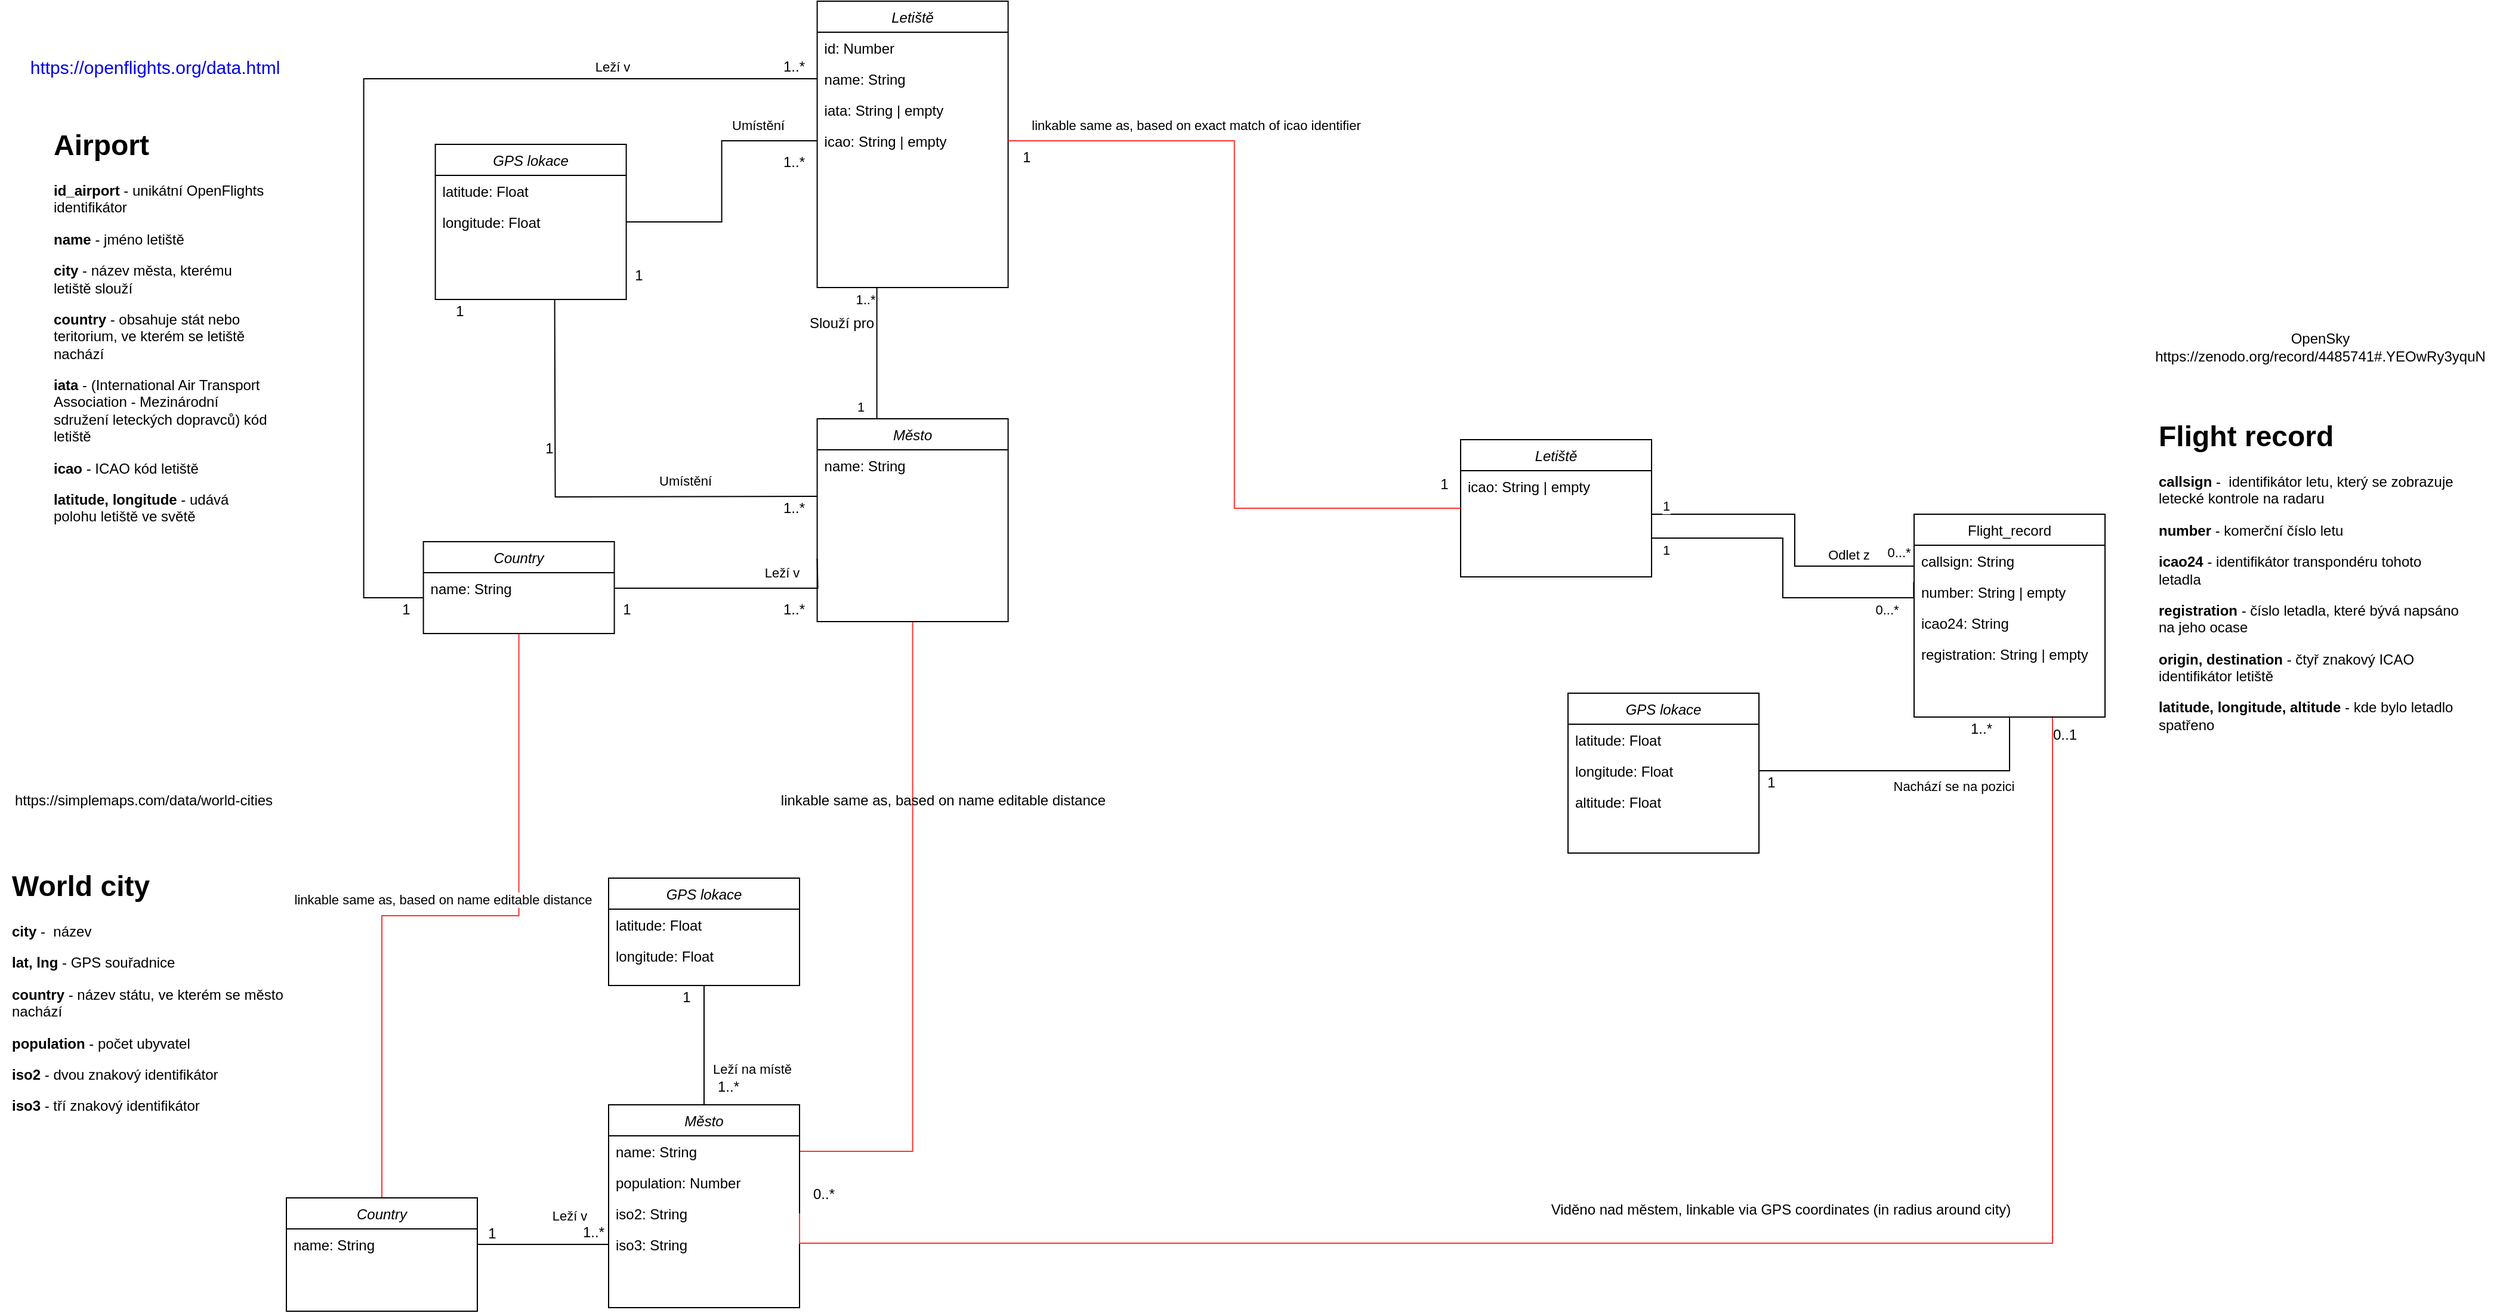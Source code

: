<mxfile version="20.6.2" type="google"><diagram id="C5RBs43oDa-KdzZeNtuy" name="Page-1"><mxGraphModel grid="1" page="1" gridSize="10" guides="1" tooltips="1" connect="1" arrows="1" fold="1" pageScale="1" pageWidth="827" pageHeight="1169" math="0" shadow="0"><root><mxCell id="WIyWlLk6GJQsqaUBKTNV-0"/><mxCell id="WIyWlLk6GJQsqaUBKTNV-1" parent="WIyWlLk6GJQsqaUBKTNV-0"/><mxCell id="Nu6VzyHJ0D7kcy4zDyPc-19" value="OpenSky&lt;br&gt;https://zenodo.org/record/4485741#.YEOwRy3yquN" style="text;html=1;align=center;verticalAlign=middle;resizable=0;points=[];autosize=1;strokeColor=none;fillColor=none;" vertex="1" parent="WIyWlLk6GJQsqaUBKTNV-1"><mxGeometry x="984" y="325" width="300" height="40" as="geometry"/></mxCell><mxCell id="Nu6VzyHJ0D7kcy4zDyPc-31" value="https://simplemaps.com/data/world-cities" style="text;html=1;align=center;verticalAlign=middle;resizable=0;points=[];autosize=1;strokeColor=none;fillColor=none;" vertex="1" parent="WIyWlLk6GJQsqaUBKTNV-1"><mxGeometry x="-810" y="710" width="240" height="30" as="geometry"/></mxCell><mxCell id="Nu6VzyHJ0D7kcy4zDyPc-32" value="&lt;h1&gt;Flight record&lt;/h1&gt;&lt;p&gt;&lt;b&gt;callsign&lt;/b&gt; -&amp;nbsp;&amp;nbsp;identifikátor letu, který se zobrazuje letecké kontrole na radaru&lt;/p&gt;&lt;p&gt;&lt;b&gt;number&lt;/b&gt; - komerční číslo letu&lt;/p&gt;&lt;p&gt;&lt;b&gt;icao24&lt;/b&gt; -&amp;nbsp;identifikátor transpondéru tohoto letadla&lt;/p&gt;&lt;p&gt;&lt;b&gt;registration&lt;/b&gt; -&amp;nbsp;číslo letadla, které bývá napsáno na jeho ocase&lt;/p&gt;&lt;p&gt;&lt;b&gt;origin, destination &lt;/b&gt;-&amp;nbsp;čtyř znakový ICAO identifikátor letiště&lt;/p&gt;&lt;p&gt;&lt;b&gt;latitude,&amp;nbsp;&lt;span style=&quot;background-color: initial;&quot;&gt;longitude,&amp;nbsp;&lt;/span&gt;&lt;/b&gt;&lt;span style=&quot;background-color: initial;&quot;&gt;&lt;b&gt;altitude&lt;/b&gt;&amp;nbsp;- kde bylo letadlo spatřeno&lt;/span&gt;&lt;/p&gt;" style="text;html=1;strokeColor=none;fillColor=none;spacing=5;spacingTop=-20;whiteSpace=wrap;overflow=hidden;rounded=0;" vertex="1" parent="WIyWlLk6GJQsqaUBKTNV-1"><mxGeometry x="994" y="400" width="260" height="290" as="geometry"/></mxCell><mxCell id="Nu6VzyHJ0D7kcy4zDyPc-33" value="&lt;h1&gt;Airport&lt;/h1&gt;&lt;p&gt;&lt;b&gt;id_airport&lt;/b&gt; -&amp;nbsp;unikátní OpenFlights identifikátor&lt;/p&gt;&lt;p&gt;&lt;b&gt;name&lt;/b&gt;&amp;nbsp;-&amp;nbsp;jméno letiště&lt;/p&gt;&lt;p&gt;&lt;b&gt;city&lt;/b&gt; -&amp;nbsp;název města, kterému letiště slouží&lt;/p&gt;&lt;p&gt;&lt;b&gt;country&lt;/b&gt; -&amp;nbsp;obsahuje stát nebo teritorium, ve kterém se letiště nachází&lt;/p&gt;&lt;p&gt;&lt;b&gt;iata&lt;/b&gt; -&amp;nbsp;(International Air Transport Association - Mezinárodní sdružení leteckých dopravců) kód letiště&lt;/p&gt;&lt;p&gt;&lt;b&gt;icao&lt;/b&gt; -&amp;nbsp;ICAO kód letiště&lt;/p&gt;&lt;p&gt;&lt;b&gt;latitude, longitude &lt;/b&gt;- udává polohu letiště ve světě&lt;/p&gt;" style="text;html=1;strokeColor=none;fillColor=none;spacing=5;spacingTop=-20;whiteSpace=wrap;overflow=hidden;rounded=0;" vertex="1" parent="WIyWlLk6GJQsqaUBKTNV-1"><mxGeometry x="-770" y="156" width="190" height="352" as="geometry"/></mxCell><mxCell id="ELWM-Kkk5myWtMBZNEHu-0" value="&lt;h1&gt;World city&lt;/h1&gt;&lt;p&gt;&lt;b&gt;city&lt;/b&gt; -&amp;nbsp;&amp;nbsp;název&lt;/p&gt;&lt;p&gt;&lt;b&gt;lat, lng&lt;/b&gt; - GPS souřadnice&lt;/p&gt;&lt;p&gt;&lt;b&gt;country&lt;/b&gt; - název státu, ve kterém se město nachází&lt;/p&gt;&lt;p&gt;&lt;b&gt;population&lt;/b&gt;&amp;nbsp;-&amp;nbsp;počet ubyvatel&lt;/p&gt;&lt;p&gt;&lt;b&gt;iso2&amp;nbsp;&lt;/b&gt;-&amp;nbsp;dvou znakový identifikátor&lt;/p&gt;&lt;p&gt;&lt;span style=&quot;background-color: initial;&quot;&gt;&lt;b&gt;iso3&lt;/b&gt; - tří znakový identifikátor&lt;/span&gt;&lt;/p&gt;" style="text;html=1;strokeColor=none;fillColor=none;spacing=5;spacingTop=-20;whiteSpace=wrap;overflow=hidden;rounded=0;" vertex="1" parent="WIyWlLk6GJQsqaUBKTNV-1"><mxGeometry x="-805" y="777" width="260" height="290" as="geometry"/></mxCell><mxCell id="N0TxTwCk4wYawxj3uQ6N-45" value="Letiště" style="swimlane;fontStyle=2;align=center;verticalAlign=top;childLayout=stackLayout;horizontal=1;startSize=26;horizontalStack=0;resizeParent=1;resizeLast=0;collapsible=1;marginBottom=0;rounded=0;shadow=0;strokeWidth=1;" vertex="1" parent="WIyWlLk6GJQsqaUBKTNV-1"><mxGeometry x="-125.2" y="55" width="160" height="240" as="geometry"><mxRectangle x="230" y="140" width="160" height="26" as="alternateBounds"/></mxGeometry></mxCell><mxCell id="N0TxTwCk4wYawxj3uQ6N-46" value="id: Number" style="text;align=left;verticalAlign=top;spacingLeft=4;spacingRight=4;overflow=hidden;rotatable=0;points=[[0,0.5],[1,0.5]];portConstraint=eastwest;" vertex="1" parent="N0TxTwCk4wYawxj3uQ6N-45"><mxGeometry y="26" width="160" height="26" as="geometry"/></mxCell><mxCell id="N0TxTwCk4wYawxj3uQ6N-47" value="name: String" style="text;align=left;verticalAlign=top;spacingLeft=4;spacingRight=4;overflow=hidden;rotatable=0;points=[[0,0.5],[1,0.5]];portConstraint=eastwest;rounded=0;shadow=0;html=0;" vertex="1" parent="N0TxTwCk4wYawxj3uQ6N-45"><mxGeometry y="52" width="160" height="26" as="geometry"/></mxCell><mxCell id="N0TxTwCk4wYawxj3uQ6N-48" value="iata: String | empty" style="text;align=left;verticalAlign=top;spacingLeft=4;spacingRight=4;overflow=hidden;rotatable=0;points=[[0,0.5],[1,0.5]];portConstraint=eastwest;rounded=0;shadow=0;html=0;" vertex="1" parent="N0TxTwCk4wYawxj3uQ6N-45"><mxGeometry y="78" width="160" height="26" as="geometry"/></mxCell><mxCell id="N0TxTwCk4wYawxj3uQ6N-49" value="icao: String | empty" style="text;align=left;verticalAlign=top;spacingLeft=4;spacingRight=4;overflow=hidden;rotatable=0;points=[[0,0.5],[1,0.5]];portConstraint=eastwest;rounded=0;shadow=0;html=0;" vertex="1" parent="N0TxTwCk4wYawxj3uQ6N-45"><mxGeometry y="104" width="160" height="26" as="geometry"/></mxCell><mxCell id="N0TxTwCk4wYawxj3uQ6N-245" style="edgeStyle=orthogonalEdgeStyle;rounded=0;orthogonalLoop=1;jettySize=auto;html=1;entryX=1;entryY=0.5;entryDx=0;entryDy=0;strokeColor=#FF3333;startArrow=none;startFill=0;endArrow=none;endFill=0;" edge="1" parent="WIyWlLk6GJQsqaUBKTNV-1" source="N0TxTwCk4wYawxj3uQ6N-64" target="N0TxTwCk4wYawxj3uQ6N-126"><mxGeometry relative="1" as="geometry"/></mxCell><mxCell id="N0TxTwCk4wYawxj3uQ6N-64" value="Město" style="swimlane;fontStyle=2;align=center;verticalAlign=top;childLayout=stackLayout;horizontal=1;startSize=26;horizontalStack=0;resizeParent=1;resizeLast=0;collapsible=1;marginBottom=0;rounded=0;shadow=0;strokeWidth=1;" vertex="1" parent="WIyWlLk6GJQsqaUBKTNV-1"><mxGeometry x="-125.2" y="405" width="160" height="170" as="geometry"><mxRectangle x="230" y="140" width="160" height="26" as="alternateBounds"/></mxGeometry></mxCell><mxCell id="N0TxTwCk4wYawxj3uQ6N-65" value="name: String" style="text;align=left;verticalAlign=top;spacingLeft=4;spacingRight=4;overflow=hidden;rotatable=0;points=[[0,0.5],[1,0.5]];portConstraint=eastwest;" vertex="1" parent="N0TxTwCk4wYawxj3uQ6N-64"><mxGeometry y="26" width="160" height="26" as="geometry"/></mxCell><mxCell id="N0TxTwCk4wYawxj3uQ6N-69" style="edgeStyle=orthogonalEdgeStyle;rounded=0;orthogonalLoop=1;jettySize=auto;html=1;endArrow=none;endFill=0;" edge="1" parent="WIyWlLk6GJQsqaUBKTNV-1"><mxGeometry relative="1" as="geometry"><Array as="points"><mxPoint x="-75.2" y="355"/><mxPoint x="-75.2" y="355"/></Array><mxPoint x="-75.2" y="295" as="sourcePoint"/><mxPoint x="-75.2" y="405" as="targetPoint"/></mxGeometry></mxCell><mxCell id="N0TxTwCk4wYawxj3uQ6N-70" value="Slouží pro" style="edgeLabel;html=1;align=center;verticalAlign=middle;resizable=0;points=[];fontSize=12;" connectable="0" vertex="1" parent="N0TxTwCk4wYawxj3uQ6N-69"><mxGeometry x="0.121" y="3" relative="1" as="geometry"><mxPoint x="-33" y="-32" as="offset"/></mxGeometry></mxCell><mxCell id="N0TxTwCk4wYawxj3uQ6N-71" value="1..*" style="edgeLabel;html=1;align=center;verticalAlign=middle;resizable=0;points=[];" connectable="0" vertex="1" parent="N0TxTwCk4wYawxj3uQ6N-69"><mxGeometry x="-0.929" y="-1" relative="1" as="geometry"><mxPoint x="-9" y="6" as="offset"/></mxGeometry></mxCell><mxCell id="N0TxTwCk4wYawxj3uQ6N-81" value="1" style="edgeLabel;html=1;align=center;verticalAlign=middle;resizable=0;points=[];" connectable="0" vertex="1" parent="WIyWlLk6GJQsqaUBKTNV-1"><mxGeometry x="-85.202" y="75.0" as="geometry"><mxPoint x="-4" y="320" as="offset"/></mxGeometry></mxCell><mxCell id="N0TxTwCk4wYawxj3uQ6N-82" value="GPS lokace" style="swimlane;fontStyle=2;align=center;verticalAlign=top;childLayout=stackLayout;horizontal=1;startSize=26;horizontalStack=0;resizeParent=1;resizeLast=0;collapsible=1;marginBottom=0;rounded=0;shadow=0;strokeWidth=1;" vertex="1" parent="WIyWlLk6GJQsqaUBKTNV-1"><mxGeometry x="-445.2" y="175" width="160" height="130" as="geometry"><mxRectangle x="230" y="140" width="160" height="26" as="alternateBounds"/></mxGeometry></mxCell><mxCell id="N0TxTwCk4wYawxj3uQ6N-83" value="latitude: Float" style="text;align=left;verticalAlign=top;spacingLeft=4;spacingRight=4;overflow=hidden;rotatable=0;points=[[0,0.5],[1,0.5]];portConstraint=eastwest;rounded=0;shadow=0;html=0;" vertex="1" parent="N0TxTwCk4wYawxj3uQ6N-82"><mxGeometry y="26" width="160" height="26" as="geometry"/></mxCell><mxCell id="N0TxTwCk4wYawxj3uQ6N-84" value="longitude: Float" style="text;align=left;verticalAlign=top;spacingLeft=4;spacingRight=4;overflow=hidden;rotatable=0;points=[[0,0.5],[1,0.5]];portConstraint=eastwest;rounded=0;shadow=0;html=0;" vertex="1" parent="N0TxTwCk4wYawxj3uQ6N-82"><mxGeometry y="52" width="160" height="26" as="geometry"/></mxCell><mxCell id="N0TxTwCk4wYawxj3uQ6N-86" style="edgeStyle=orthogonalEdgeStyle;rounded=0;orthogonalLoop=1;jettySize=auto;html=1;entryX=1;entryY=0.5;entryDx=0;entryDy=0;startArrow=none;startFill=0;endArrow=none;endFill=0;" edge="1" parent="WIyWlLk6GJQsqaUBKTNV-1" source="N0TxTwCk4wYawxj3uQ6N-49" target="N0TxTwCk4wYawxj3uQ6N-82"><mxGeometry relative="1" as="geometry"/></mxCell><mxCell id="N0TxTwCk4wYawxj3uQ6N-87" value="Umístění" style="edgeLabel;html=1;align=center;verticalAlign=middle;resizable=0;points=[];" connectable="0" vertex="1" parent="N0TxTwCk4wYawxj3uQ6N-86"><mxGeometry x="0.815" y="-2" relative="1" as="geometry"><mxPoint x="89" y="-79" as="offset"/></mxGeometry></mxCell><mxCell id="N0TxTwCk4wYawxj3uQ6N-88" value="1..*" style="text;html=1;align=center;verticalAlign=middle;resizable=0;points=[];autosize=1;strokeColor=none;fillColor=none;" vertex="1" parent="WIyWlLk6GJQsqaUBKTNV-1"><mxGeometry x="-165.2" y="175" width="40" height="30" as="geometry"/></mxCell><mxCell id="N0TxTwCk4wYawxj3uQ6N-89" value="1" style="text;html=1;align=center;verticalAlign=middle;resizable=0;points=[];autosize=1;strokeColor=none;fillColor=none;" vertex="1" parent="WIyWlLk6GJQsqaUBKTNV-1"><mxGeometry x="-290.2" y="270" width="30" height="30" as="geometry"/></mxCell><mxCell id="N0TxTwCk4wYawxj3uQ6N-90" style="edgeStyle=orthogonalEdgeStyle;rounded=0;orthogonalLoop=1;jettySize=auto;html=1;startArrow=none;startFill=0;endArrow=none;endFill=0;" edge="1" parent="WIyWlLk6GJQsqaUBKTNV-1"><mxGeometry relative="1" as="geometry"><mxPoint x="-345.2" y="305" as="targetPoint"/><mxPoint x="-125.2" y="470" as="sourcePoint"/></mxGeometry></mxCell><mxCell id="N0TxTwCk4wYawxj3uQ6N-91" value="Umístění" style="edgeLabel;html=1;align=center;verticalAlign=middle;resizable=0;points=[];" connectable="0" vertex="1" parent="N0TxTwCk4wYawxj3uQ6N-90"><mxGeometry x="-0.488" y="-2" relative="1" as="geometry"><mxPoint x="-13" y="-11" as="offset"/></mxGeometry></mxCell><mxCell id="N0TxTwCk4wYawxj3uQ6N-92" value="1..*" style="text;html=1;align=center;verticalAlign=middle;resizable=0;points=[];autosize=1;strokeColor=none;fillColor=none;" vertex="1" parent="WIyWlLk6GJQsqaUBKTNV-1"><mxGeometry x="-165.2" y="465" width="40" height="30" as="geometry"/></mxCell><mxCell id="N0TxTwCk4wYawxj3uQ6N-93" value="1" style="text;html=1;align=center;verticalAlign=middle;resizable=0;points=[];autosize=1;strokeColor=none;fillColor=none;" vertex="1" parent="WIyWlLk6GJQsqaUBKTNV-1"><mxGeometry x="-365.2" y="415" width="30" height="30" as="geometry"/></mxCell><mxCell id="N0TxTwCk4wYawxj3uQ6N-242" style="edgeStyle=orthogonalEdgeStyle;rounded=0;orthogonalLoop=1;jettySize=auto;html=1;entryX=0.5;entryY=0;entryDx=0;entryDy=0;strokeColor=#FF3333;startArrow=none;startFill=0;endArrow=none;endFill=0;" edge="1" parent="WIyWlLk6GJQsqaUBKTNV-1" source="N0TxTwCk4wYawxj3uQ6N-94" target="N0TxTwCk4wYawxj3uQ6N-155"><mxGeometry relative="1" as="geometry"/></mxCell><mxCell id="N0TxTwCk4wYawxj3uQ6N-243" value="linkable same as, based on name editable distance" style="edgeLabel;html=1;align=center;verticalAlign=middle;resizable=0;points=[];" connectable="0" vertex="1" parent="N0TxTwCk4wYawxj3uQ6N-242"><mxGeometry x="0.128" y="-4" relative="1" as="geometry"><mxPoint x="31" y="-10" as="offset"/></mxGeometry></mxCell><mxCell id="N0TxTwCk4wYawxj3uQ6N-94" value="Country" style="swimlane;fontStyle=2;align=center;verticalAlign=top;childLayout=stackLayout;horizontal=1;startSize=26;horizontalStack=0;resizeParent=1;resizeLast=0;collapsible=1;marginBottom=0;rounded=0;shadow=0;strokeWidth=1;" vertex="1" parent="WIyWlLk6GJQsqaUBKTNV-1"><mxGeometry x="-455.2" y="508" width="160" height="77" as="geometry"><mxRectangle x="230" y="140" width="160" height="26" as="alternateBounds"/></mxGeometry></mxCell><mxCell id="N0TxTwCk4wYawxj3uQ6N-95" value="name: String" style="text;align=left;verticalAlign=top;spacingLeft=4;spacingRight=4;overflow=hidden;rotatable=0;points=[[0,0.5],[1,0.5]];portConstraint=eastwest;" vertex="1" parent="N0TxTwCk4wYawxj3uQ6N-94"><mxGeometry y="26" width="160" height="26" as="geometry"/></mxCell><mxCell id="N0TxTwCk4wYawxj3uQ6N-96" style="edgeStyle=orthogonalEdgeStyle;rounded=0;orthogonalLoop=1;jettySize=auto;html=1;entryX=1;entryY=0.5;entryDx=0;entryDy=0;startArrow=none;startFill=0;endArrow=none;endFill=0;" edge="1" parent="WIyWlLk6GJQsqaUBKTNV-1" target="N0TxTwCk4wYawxj3uQ6N-95"><mxGeometry relative="1" as="geometry"><mxPoint x="-125.2" y="522" as="sourcePoint"/></mxGeometry></mxCell><mxCell id="N0TxTwCk4wYawxj3uQ6N-97" value="Leží v" style="edgeLabel;html=1;align=center;verticalAlign=middle;resizable=0;points=[];" connectable="0" vertex="1" parent="N0TxTwCk4wYawxj3uQ6N-96"><mxGeometry x="-0.431" y="-4" relative="1" as="geometry"><mxPoint y="-9" as="offset"/></mxGeometry></mxCell><mxCell id="N0TxTwCk4wYawxj3uQ6N-98" value="1..*" style="text;html=1;align=center;verticalAlign=middle;resizable=0;points=[];autosize=1;strokeColor=none;fillColor=none;" vertex="1" parent="WIyWlLk6GJQsqaUBKTNV-1"><mxGeometry x="-165.2" y="550" width="40" height="30" as="geometry"/></mxCell><mxCell id="N0TxTwCk4wYawxj3uQ6N-99" value="1" style="text;html=1;align=center;verticalAlign=middle;resizable=0;points=[];autosize=1;strokeColor=none;fillColor=none;" vertex="1" parent="WIyWlLk6GJQsqaUBKTNV-1"><mxGeometry x="-300.2" y="550" width="30" height="30" as="geometry"/></mxCell><mxCell id="N0TxTwCk4wYawxj3uQ6N-100" style="edgeStyle=orthogonalEdgeStyle;rounded=0;orthogonalLoop=1;jettySize=auto;html=1;startArrow=none;startFill=0;endArrow=none;endFill=0;entryX=0;entryY=0.5;entryDx=0;entryDy=0;" edge="1" parent="WIyWlLk6GJQsqaUBKTNV-1" source="N0TxTwCk4wYawxj3uQ6N-95" target="N0TxTwCk4wYawxj3uQ6N-47"><mxGeometry relative="1" as="geometry"><mxPoint x="-485.2" y="125" as="targetPoint"/><Array as="points"><mxPoint x="-505.2" y="555"/><mxPoint x="-505.2" y="120"/></Array></mxGeometry></mxCell><mxCell id="N0TxTwCk4wYawxj3uQ6N-101" value="Leží v" style="edgeLabel;html=1;align=center;verticalAlign=middle;resizable=0;points=[];" connectable="0" vertex="1" parent="N0TxTwCk4wYawxj3uQ6N-100"><mxGeometry x="0.66" y="3" relative="1" as="geometry"><mxPoint x="-25" y="-7" as="offset"/></mxGeometry></mxCell><mxCell id="N0TxTwCk4wYawxj3uQ6N-102" value="1..*" style="text;html=1;align=center;verticalAlign=middle;resizable=0;points=[];autosize=1;strokeColor=none;fillColor=none;" vertex="1" parent="WIyWlLk6GJQsqaUBKTNV-1"><mxGeometry x="-165.2" y="95" width="40" height="30" as="geometry"/></mxCell><mxCell id="N0TxTwCk4wYawxj3uQ6N-103" value="1" style="text;html=1;align=center;verticalAlign=middle;resizable=0;points=[];autosize=1;strokeColor=none;fillColor=none;" vertex="1" parent="WIyWlLk6GJQsqaUBKTNV-1"><mxGeometry x="-485.2" y="550" width="30" height="30" as="geometry"/></mxCell><mxCell id="N0TxTwCk4wYawxj3uQ6N-105" value="1" style="text;html=1;align=center;verticalAlign=middle;resizable=0;points=[];autosize=1;strokeColor=none;fillColor=none;" vertex="1" parent="WIyWlLk6GJQsqaUBKTNV-1"><mxGeometry x="-440.2" y="300" width="30" height="30" as="geometry"/></mxCell><mxCell id="Nu6VzyHJ0D7kcy4zDyPc-0" value="&lt;a style=&quot;box-sizing: border-box; text-decoration-line: none; font-family: Arimo, sans-serif; font-size: 15px; text-align: start; background-color: rgb(255, 255, 255);&quot; href=&quot;https://openflights.org/data.html&quot; class=&quot;bare&quot;&gt;https://openflights.org/data.html&lt;/a&gt;" style="text;html=1;strokeColor=none;fillColor=none;align=center;verticalAlign=middle;whiteSpace=wrap;rounded=0;" vertex="1" parent="WIyWlLk6GJQsqaUBKTNV-1"><mxGeometry x="-760" y="95" width="160" height="30" as="geometry"/></mxCell><mxCell id="N0TxTwCk4wYawxj3uQ6N-168" style="edgeStyle=orthogonalEdgeStyle;rounded=0;orthogonalLoop=1;jettySize=auto;html=1;entryX=0.5;entryY=1;entryDx=0;entryDy=0;startArrow=none;startFill=0;endArrow=none;endFill=0;" edge="1" parent="WIyWlLk6GJQsqaUBKTNV-1" source="N0TxTwCk4wYawxj3uQ6N-125" target="N0TxTwCk4wYawxj3uQ6N-143"><mxGeometry relative="1" as="geometry"/></mxCell><mxCell id="N0TxTwCk4wYawxj3uQ6N-169" value="Leží na místě" style="edgeLabel;html=1;align=center;verticalAlign=middle;resizable=0;points=[];" connectable="0" vertex="1" parent="N0TxTwCk4wYawxj3uQ6N-168"><mxGeometry x="-0.521" y="2" relative="1" as="geometry"><mxPoint x="42" y="-6" as="offset"/></mxGeometry></mxCell><mxCell id="N0TxTwCk4wYawxj3uQ6N-125" value="Město" style="swimlane;fontStyle=2;align=center;verticalAlign=top;childLayout=stackLayout;horizontal=1;startSize=26;horizontalStack=0;resizeParent=1;resizeLast=0;collapsible=1;marginBottom=0;rounded=0;shadow=0;strokeWidth=1;" vertex="1" parent="WIyWlLk6GJQsqaUBKTNV-1"><mxGeometry x="-300" y="980" width="160" height="170" as="geometry"><mxRectangle x="230" y="140" width="160" height="26" as="alternateBounds"/></mxGeometry></mxCell><mxCell id="N0TxTwCk4wYawxj3uQ6N-126" value="name: String" style="text;align=left;verticalAlign=top;spacingLeft=4;spacingRight=4;overflow=hidden;rotatable=0;points=[[0,0.5],[1,0.5]];portConstraint=eastwest;" vertex="1" parent="N0TxTwCk4wYawxj3uQ6N-125"><mxGeometry y="26" width="160" height="26" as="geometry"/></mxCell><mxCell id="N0TxTwCk4wYawxj3uQ6N-127" value="population: Number" style="text;align=left;verticalAlign=top;spacingLeft=4;spacingRight=4;overflow=hidden;rotatable=0;points=[[0,0.5],[1,0.5]];portConstraint=eastwest;rounded=0;shadow=0;html=0;" vertex="1" parent="N0TxTwCk4wYawxj3uQ6N-125"><mxGeometry y="52" width="160" height="26" as="geometry"/></mxCell><mxCell id="N0TxTwCk4wYawxj3uQ6N-128" value="iso2: String" style="text;align=left;verticalAlign=top;spacingLeft=4;spacingRight=4;overflow=hidden;rotatable=0;points=[[0,0.5],[1,0.5]];portConstraint=eastwest;rounded=0;shadow=0;html=0;" vertex="1" parent="N0TxTwCk4wYawxj3uQ6N-125"><mxGeometry y="78" width="160" height="26" as="geometry"/></mxCell><mxCell id="N0TxTwCk4wYawxj3uQ6N-129" value="iso3: String" style="text;align=left;verticalAlign=top;spacingLeft=4;spacingRight=4;overflow=hidden;rotatable=0;points=[[0,0.5],[1,0.5]];portConstraint=eastwest;rounded=0;shadow=0;html=0;" vertex="1" parent="N0TxTwCk4wYawxj3uQ6N-125"><mxGeometry y="104" width="160" height="26" as="geometry"/></mxCell><mxCell id="N0TxTwCk4wYawxj3uQ6N-143" value="GPS lokace" style="swimlane;fontStyle=2;align=center;verticalAlign=top;childLayout=stackLayout;horizontal=1;startSize=26;horizontalStack=0;resizeParent=1;resizeLast=0;collapsible=1;marginBottom=0;rounded=0;shadow=0;strokeWidth=1;" vertex="1" parent="WIyWlLk6GJQsqaUBKTNV-1"><mxGeometry x="-300" y="790" width="160" height="90" as="geometry"><mxRectangle x="230" y="140" width="160" height="26" as="alternateBounds"/></mxGeometry></mxCell><mxCell id="N0TxTwCk4wYawxj3uQ6N-144" value="latitude: Float" style="text;align=left;verticalAlign=top;spacingLeft=4;spacingRight=4;overflow=hidden;rotatable=0;points=[[0,0.5],[1,0.5]];portConstraint=eastwest;rounded=0;shadow=0;html=0;" vertex="1" parent="N0TxTwCk4wYawxj3uQ6N-143"><mxGeometry y="26" width="160" height="26" as="geometry"/></mxCell><mxCell id="N0TxTwCk4wYawxj3uQ6N-145" value="longitude: Float" style="text;align=left;verticalAlign=top;spacingLeft=4;spacingRight=4;overflow=hidden;rotatable=0;points=[[0,0.5],[1,0.5]];portConstraint=eastwest;rounded=0;shadow=0;html=0;" vertex="1" parent="N0TxTwCk4wYawxj3uQ6N-143"><mxGeometry y="52" width="160" height="26" as="geometry"/></mxCell><mxCell id="N0TxTwCk4wYawxj3uQ6N-153" value="1..*" style="text;html=1;align=center;verticalAlign=middle;resizable=0;points=[];autosize=1;strokeColor=none;fillColor=none;" vertex="1" parent="WIyWlLk6GJQsqaUBKTNV-1"><mxGeometry x="-333" y="1072" width="40" height="30" as="geometry"/></mxCell><mxCell id="N0TxTwCk4wYawxj3uQ6N-154" value="1" style="text;html=1;align=center;verticalAlign=middle;resizable=0;points=[];autosize=1;strokeColor=none;fillColor=none;" vertex="1" parent="WIyWlLk6GJQsqaUBKTNV-1"><mxGeometry x="-250" y="875" width="30" height="30" as="geometry"/></mxCell><mxCell id="N0TxTwCk4wYawxj3uQ6N-155" value="Country" style="swimlane;fontStyle=2;align=center;verticalAlign=top;childLayout=stackLayout;horizontal=1;startSize=26;horizontalStack=0;resizeParent=1;resizeLast=0;collapsible=1;marginBottom=0;rounded=0;shadow=0;strokeWidth=1;" vertex="1" parent="WIyWlLk6GJQsqaUBKTNV-1"><mxGeometry x="-570" y="1058" width="160" height="95" as="geometry"><mxRectangle x="230" y="140" width="160" height="26" as="alternateBounds"/></mxGeometry></mxCell><mxCell id="N0TxTwCk4wYawxj3uQ6N-156" value="name: String" style="text;align=left;verticalAlign=top;spacingLeft=4;spacingRight=4;overflow=hidden;rotatable=0;points=[[0,0.5],[1,0.5]];portConstraint=eastwest;" vertex="1" parent="N0TxTwCk4wYawxj3uQ6N-155"><mxGeometry y="26" width="160" height="26" as="geometry"/></mxCell><mxCell id="N0TxTwCk4wYawxj3uQ6N-157" style="edgeStyle=orthogonalEdgeStyle;rounded=0;orthogonalLoop=1;jettySize=auto;html=1;entryX=1;entryY=0.5;entryDx=0;entryDy=0;startArrow=none;startFill=0;endArrow=none;endFill=0;" edge="1" parent="WIyWlLk6GJQsqaUBKTNV-1" source="N0TxTwCk4wYawxj3uQ6N-129" target="N0TxTwCk4wYawxj3uQ6N-156"><mxGeometry relative="1" as="geometry"/></mxCell><mxCell id="N0TxTwCk4wYawxj3uQ6N-158" value="Leží v" style="edgeLabel;html=1;align=center;verticalAlign=middle;resizable=0;points=[];" connectable="0" vertex="1" parent="N0TxTwCk4wYawxj3uQ6N-157"><mxGeometry x="-0.431" y="-4" relative="1" as="geometry"><mxPoint x="-2" y="-20" as="offset"/></mxGeometry></mxCell><mxCell id="N0TxTwCk4wYawxj3uQ6N-160" value="1" style="text;html=1;align=center;verticalAlign=middle;resizable=0;points=[];autosize=1;strokeColor=none;fillColor=none;" vertex="1" parent="WIyWlLk6GJQsqaUBKTNV-1"><mxGeometry x="-413" y="1073" width="30" height="30" as="geometry"/></mxCell><mxCell id="N0TxTwCk4wYawxj3uQ6N-170" value="1..*" style="text;html=1;align=center;verticalAlign=middle;resizable=0;points=[];autosize=1;strokeColor=none;fillColor=none;" vertex="1" parent="WIyWlLk6GJQsqaUBKTNV-1"><mxGeometry x="-220" y="950" width="40" height="30" as="geometry"/></mxCell><mxCell id="N0TxTwCk4wYawxj3uQ6N-171" value="Letiště" style="swimlane;fontStyle=2;align=center;verticalAlign=top;childLayout=stackLayout;horizontal=1;startSize=26;horizontalStack=0;resizeParent=1;resizeLast=0;collapsible=1;marginBottom=0;rounded=0;shadow=0;strokeWidth=1;" vertex="1" parent="WIyWlLk6GJQsqaUBKTNV-1"><mxGeometry x="414" y="422.5" width="160" height="115" as="geometry"><mxRectangle x="230" y="140" width="160" height="26" as="alternateBounds"/></mxGeometry></mxCell><mxCell id="N0TxTwCk4wYawxj3uQ6N-175" value="icao: String | empty" style="text;align=left;verticalAlign=top;spacingLeft=4;spacingRight=4;overflow=hidden;rotatable=0;points=[[0,0.5],[1,0.5]];portConstraint=eastwest;rounded=0;shadow=0;html=0;" vertex="1" parent="N0TxTwCk4wYawxj3uQ6N-171"><mxGeometry y="26" width="160" height="26" as="geometry"/></mxCell><mxCell id="N0TxTwCk4wYawxj3uQ6N-227" style="edgeStyle=orthogonalEdgeStyle;rounded=0;orthogonalLoop=1;jettySize=auto;html=1;entryX=1;entryY=0.5;entryDx=0;entryDy=0;startArrow=none;startFill=0;endArrow=none;endFill=0;" edge="1" parent="WIyWlLk6GJQsqaUBKTNV-1" source="N0TxTwCk4wYawxj3uQ6N-178" target="N0TxTwCk4wYawxj3uQ6N-206"><mxGeometry relative="1" as="geometry"/></mxCell><mxCell id="N0TxTwCk4wYawxj3uQ6N-228" value="Nachází se na pozici" style="edgeLabel;html=1;align=center;verticalAlign=middle;resizable=0;points=[];" connectable="0" vertex="1" parent="N0TxTwCk4wYawxj3uQ6N-227"><mxGeometry x="-0.398" y="1" relative="1" as="geometry"><mxPoint x="-15" y="12" as="offset"/></mxGeometry></mxCell><mxCell id="N0TxTwCk4wYawxj3uQ6N-238" style="edgeStyle=orthogonalEdgeStyle;rounded=0;orthogonalLoop=1;jettySize=auto;html=1;entryX=1;entryY=0.5;entryDx=0;entryDy=0;strokeColor=#FF3333;startArrow=none;startFill=0;endArrow=none;endFill=0;" edge="1" parent="WIyWlLk6GJQsqaUBKTNV-1" source="N0TxTwCk4wYawxj3uQ6N-178" target="N0TxTwCk4wYawxj3uQ6N-128"><mxGeometry relative="1" as="geometry"><Array as="points"><mxPoint x="910" y="1096"/></Array></mxGeometry></mxCell><mxCell id="N0TxTwCk4wYawxj3uQ6N-178" value="Flight_record&#10;" style="swimlane;fontStyle=0;align=center;verticalAlign=top;childLayout=stackLayout;horizontal=1;startSize=26;horizontalStack=0;resizeParent=1;resizeLast=0;collapsible=1;marginBottom=0;rounded=0;shadow=0;strokeWidth=1;" vertex="1" parent="WIyWlLk6GJQsqaUBKTNV-1"><mxGeometry x="794" y="485" width="160" height="170" as="geometry"><mxRectangle x="550" y="140" width="160" height="26" as="alternateBounds"/></mxGeometry></mxCell><mxCell id="N0TxTwCk4wYawxj3uQ6N-179" value="callsign: String" style="text;align=left;verticalAlign=top;spacingLeft=4;spacingRight=4;overflow=hidden;rotatable=0;points=[[0,0.5],[1,0.5]];portConstraint=eastwest;" vertex="1" parent="N0TxTwCk4wYawxj3uQ6N-178"><mxGeometry y="26" width="160" height="26" as="geometry"/></mxCell><mxCell id="N0TxTwCk4wYawxj3uQ6N-180" value="number: String | empty" style="text;align=left;verticalAlign=top;spacingLeft=4;spacingRight=4;overflow=hidden;rotatable=0;points=[[0,0.5],[1,0.5]];portConstraint=eastwest;rounded=0;shadow=0;html=0;" vertex="1" parent="N0TxTwCk4wYawxj3uQ6N-178"><mxGeometry y="52" width="160" height="26" as="geometry"/></mxCell><mxCell id="N0TxTwCk4wYawxj3uQ6N-181" value="icao24: String" style="text;align=left;verticalAlign=top;spacingLeft=4;spacingRight=4;overflow=hidden;rotatable=0;points=[[0,0.5],[1,0.5]];portConstraint=eastwest;rounded=0;shadow=0;html=0;" vertex="1" parent="N0TxTwCk4wYawxj3uQ6N-178"><mxGeometry y="78" width="160" height="26" as="geometry"/></mxCell><mxCell id="N0TxTwCk4wYawxj3uQ6N-182" value="registration: String | empty" style="text;align=left;verticalAlign=top;spacingLeft=4;spacingRight=4;overflow=hidden;rotatable=0;points=[[0,0.5],[1,0.5]];portConstraint=eastwest;rounded=0;shadow=0;html=0;" vertex="1" parent="N0TxTwCk4wYawxj3uQ6N-178"><mxGeometry y="104" width="160" height="26" as="geometry"/></mxCell><mxCell id="N0TxTwCk4wYawxj3uQ6N-183" style="edgeStyle=orthogonalEdgeStyle;rounded=0;orthogonalLoop=1;jettySize=auto;html=1;entryX=1;entryY=0.5;entryDx=0;entryDy=0;exitX=0;exitY=0.5;exitDx=0;exitDy=0;endArrow=none;endFill=0;" edge="1" parent="WIyWlLk6GJQsqaUBKTNV-1" target="N0TxTwCk4wYawxj3uQ6N-175"><mxGeometry relative="1" as="geometry"><mxPoint x="614" y="495" as="targetPoint"/><Array as="points"><mxPoint x="694" y="529"/><mxPoint x="694" y="485"/><mxPoint x="574" y="485"/></Array><mxPoint x="794" y="528.5" as="sourcePoint"/></mxGeometry></mxCell><mxCell id="N0TxTwCk4wYawxj3uQ6N-184" value="Odlet z" style="edgeLabel;html=1;align=center;verticalAlign=middle;resizable=0;points=[];" connectable="0" vertex="1" parent="N0TxTwCk4wYawxj3uQ6N-183"><mxGeometry x="-0.316" y="3" relative="1" as="geometry"><mxPoint x="43" y="-13" as="offset"/></mxGeometry></mxCell><mxCell id="N0TxTwCk4wYawxj3uQ6N-185" style="edgeStyle=orthogonalEdgeStyle;rounded=0;orthogonalLoop=1;jettySize=auto;html=1;endArrow=none;endFill=0;exitX=-0.002;exitY=1.035;exitDx=0;exitDy=0;exitPerimeter=0;" edge="1" parent="WIyWlLk6GJQsqaUBKTNV-1"><mxGeometry relative="1" as="geometry"><Array as="points"><mxPoint x="794" y="555"/><mxPoint x="684" y="555"/><mxPoint x="684" y="505"/></Array><mxPoint x="793.68" y="541.91" as="sourcePoint"/><mxPoint x="574" y="505" as="targetPoint"/></mxGeometry></mxCell><mxCell id="N0TxTwCk4wYawxj3uQ6N-186" value="0...*" style="edgeLabel;html=1;align=center;verticalAlign=middle;resizable=0;points=[];" connectable="0" vertex="1" parent="N0TxTwCk4wYawxj3uQ6N-185"><mxGeometry x="-0.886" y="4" relative="1" as="geometry"><mxPoint x="-20" y="6" as="offset"/></mxGeometry></mxCell><mxCell id="N0TxTwCk4wYawxj3uQ6N-187" value="1" style="edgeLabel;html=1;align=center;verticalAlign=middle;resizable=0;points=[];" connectable="0" vertex="1" parent="N0TxTwCk4wYawxj3uQ6N-185"><mxGeometry x="0.893" y="-1" relative="1" as="geometry"><mxPoint x="-4" y="11" as="offset"/></mxGeometry></mxCell><mxCell id="N0TxTwCk4wYawxj3uQ6N-202" value="1" style="edgeLabel;html=1;align=center;verticalAlign=middle;resizable=0;points=[];" connectable="0" vertex="1" parent="WIyWlLk6GJQsqaUBKTNV-1"><mxGeometry x="594.348" y="515.003" as="geometry"><mxPoint x="-9" y="-37" as="offset"/></mxGeometry></mxCell><mxCell id="N0TxTwCk4wYawxj3uQ6N-204" value="GPS lokace" style="swimlane;fontStyle=2;align=center;verticalAlign=top;childLayout=stackLayout;horizontal=1;startSize=26;horizontalStack=0;resizeParent=1;resizeLast=0;collapsible=1;marginBottom=0;rounded=0;shadow=0;strokeWidth=1;" vertex="1" parent="WIyWlLk6GJQsqaUBKTNV-1"><mxGeometry x="504" y="635" width="160" height="134" as="geometry"><mxRectangle x="230" y="140" width="160" height="26" as="alternateBounds"/></mxGeometry></mxCell><mxCell id="N0TxTwCk4wYawxj3uQ6N-205" value="latitude: Float" style="text;align=left;verticalAlign=top;spacingLeft=4;spacingRight=4;overflow=hidden;rotatable=0;points=[[0,0.5],[1,0.5]];portConstraint=eastwest;rounded=0;shadow=0;html=0;" vertex="1" parent="N0TxTwCk4wYawxj3uQ6N-204"><mxGeometry y="26" width="160" height="26" as="geometry"/></mxCell><mxCell id="N0TxTwCk4wYawxj3uQ6N-206" value="longitude: Float" style="text;align=left;verticalAlign=top;spacingLeft=4;spacingRight=4;overflow=hidden;rotatable=0;points=[[0,0.5],[1,0.5]];portConstraint=eastwest;rounded=0;shadow=0;html=0;" vertex="1" parent="N0TxTwCk4wYawxj3uQ6N-204"><mxGeometry y="52" width="160" height="26" as="geometry"/></mxCell><mxCell id="N0TxTwCk4wYawxj3uQ6N-207" value="altitude: Float&#10;" style="text;align=left;verticalAlign=top;spacingLeft=4;spacingRight=4;overflow=hidden;rotatable=0;points=[[0,0.5],[1,0.5]];portConstraint=eastwest;rounded=0;shadow=0;html=0;" vertex="1" parent="N0TxTwCk4wYawxj3uQ6N-204"><mxGeometry y="78" width="160" height="26" as="geometry"/></mxCell><mxCell id="N0TxTwCk4wYawxj3uQ6N-229" value="1..*" style="text;html=1;align=center;verticalAlign=middle;resizable=0;points=[];autosize=1;strokeColor=none;fillColor=none;" vertex="1" parent="WIyWlLk6GJQsqaUBKTNV-1"><mxGeometry x="830" y="650" width="40" height="30" as="geometry"/></mxCell><mxCell id="N0TxTwCk4wYawxj3uQ6N-230" value="1" style="text;html=1;align=center;verticalAlign=middle;resizable=0;points=[];autosize=1;strokeColor=none;fillColor=none;" vertex="1" parent="WIyWlLk6GJQsqaUBKTNV-1"><mxGeometry x="659" y="695" width="30" height="30" as="geometry"/></mxCell><mxCell id="N0TxTwCk4wYawxj3uQ6N-231" style="edgeStyle=orthogonalEdgeStyle;rounded=0;orthogonalLoop=1;jettySize=auto;html=1;entryX=0;entryY=0.5;entryDx=0;entryDy=0;startArrow=none;startFill=0;endArrow=none;endFill=0;strokeColor=#FF3333;" edge="1" parent="WIyWlLk6GJQsqaUBKTNV-1" source="N0TxTwCk4wYawxj3uQ6N-49" target="N0TxTwCk4wYawxj3uQ6N-171"><mxGeometry relative="1" as="geometry"/></mxCell><mxCell id="N0TxTwCk4wYawxj3uQ6N-232" value="linkable same as, based on exact match of icao identifier" style="edgeLabel;html=1;align=center;verticalAlign=middle;resizable=0;points=[];" connectable="0" vertex="1" parent="N0TxTwCk4wYawxj3uQ6N-231"><mxGeometry x="-0.555" y="4" relative="1" as="geometry"><mxPoint x="4" y="-9" as="offset"/></mxGeometry></mxCell><mxCell id="N0TxTwCk4wYawxj3uQ6N-233" value="1" style="text;html=1;align=center;verticalAlign=middle;resizable=0;points=[];autosize=1;strokeColor=none;fillColor=none;" vertex="1" parent="WIyWlLk6GJQsqaUBKTNV-1"><mxGeometry x="35" y="171" width="30" height="30" as="geometry"/></mxCell><mxCell id="N0TxTwCk4wYawxj3uQ6N-234" value="1" style="text;html=1;align=center;verticalAlign=middle;resizable=0;points=[];autosize=1;strokeColor=none;fillColor=none;" vertex="1" parent="WIyWlLk6GJQsqaUBKTNV-1"><mxGeometry x="385" y="445" width="30" height="30" as="geometry"/></mxCell><mxCell id="N0TxTwCk4wYawxj3uQ6N-239" value="Viděno nad městem, linkable via GPS coordinates (in radius around city)" style="text;html=1;align=center;verticalAlign=middle;resizable=0;points=[];autosize=1;strokeColor=none;fillColor=none;" vertex="1" parent="WIyWlLk6GJQsqaUBKTNV-1"><mxGeometry x="477" y="1053" width="410" height="30" as="geometry"/></mxCell><mxCell id="N0TxTwCk4wYawxj3uQ6N-240" value="0..1" style="text;html=1;align=center;verticalAlign=middle;resizable=0;points=[];autosize=1;strokeColor=none;fillColor=none;" vertex="1" parent="WIyWlLk6GJQsqaUBKTNV-1"><mxGeometry x="900" y="655" width="40" height="30" as="geometry"/></mxCell><mxCell id="N0TxTwCk4wYawxj3uQ6N-241" value="0..*" style="text;html=1;align=center;verticalAlign=middle;resizable=0;points=[];autosize=1;strokeColor=none;fillColor=none;" vertex="1" parent="WIyWlLk6GJQsqaUBKTNV-1"><mxGeometry x="-140" y="1040" width="40" height="30" as="geometry"/></mxCell><mxCell id="N0TxTwCk4wYawxj3uQ6N-246" value="linkable same as, based on name editable distance" style="text;html=1;align=center;verticalAlign=middle;resizable=0;points=[];autosize=1;strokeColor=none;fillColor=none;" vertex="1" parent="WIyWlLk6GJQsqaUBKTNV-1"><mxGeometry x="-170.2" y="710" width="300" height="30" as="geometry"/></mxCell><mxCell id="N0TxTwCk4wYawxj3uQ6N-247" value="0...*" style="edgeLabel;html=1;align=center;verticalAlign=middle;resizable=0;points=[];" connectable="0" vertex="1" parent="WIyWlLk6GJQsqaUBKTNV-1"><mxGeometry x="780.497" y="517.0" as="geometry"/></mxCell></root></mxGraphModel></diagram></mxfile>
